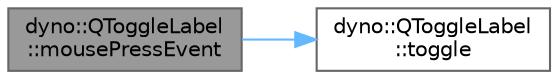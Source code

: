 digraph "dyno::QToggleLabel::mousePressEvent"
{
 // LATEX_PDF_SIZE
  bgcolor="transparent";
  edge [fontname=Helvetica,fontsize=10,labelfontname=Helvetica,labelfontsize=10];
  node [fontname=Helvetica,fontsize=10,shape=box,height=0.2,width=0.4];
  rankdir="LR";
  Node1 [id="Node000001",label="dyno::QToggleLabel\l::mousePressEvent",height=0.2,width=0.4,color="gray40", fillcolor="grey60", style="filled", fontcolor="black",tooltip=" "];
  Node1 -> Node2 [id="edge1_Node000001_Node000002",color="steelblue1",style="solid",tooltip=" "];
  Node2 [id="Node000002",label="dyno::QToggleLabel\l::toggle",height=0.2,width=0.4,color="grey40", fillcolor="white", style="filled",URL="$classdyno_1_1_q_toggle_label.html#a84d666d92bfdca1eabda415967c4db48",tooltip=" "];
}
